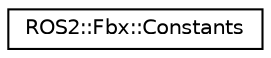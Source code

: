 digraph "Graphical Class Hierarchy"
{
 // LATEX_PDF_SIZE
  edge [fontname="Helvetica",fontsize="10",labelfontname="Helvetica",labelfontsize="10"];
  node [fontname="Helvetica",fontsize="10",shape=record];
  rankdir="LR";
  Node0 [label="ROS2::Fbx::Constants",height=0.2,width=0.4,color="black", fillcolor="white", style="filled",URL="$struct_r_o_s2_1_1_fbx_1_1_constants.html",tooltip=" "];
}
